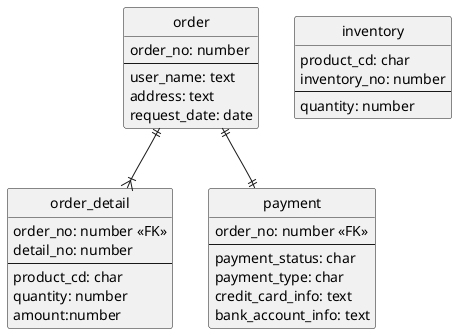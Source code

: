 ```@startuml

hide circle

entity order {
  order_no: number
---
  user_name: text
  address: text
  request_date: date
}


entity order_detail {
  order_no: number <<FK>>
  detail_no: number 
---
  product_cd: char
  quantity: number
  amount:number
}



entity inventory {
  product_cd: char
  inventory_no: number
---
  quantity: number
}


entity payment {
  order_no: number <<FK>>
---
  payment_status: char
  payment_type: char
  credit_card_info: text
  bank_account_info: text
}


order ||--|{ order_detail
order ||--|| payment


```@enduml